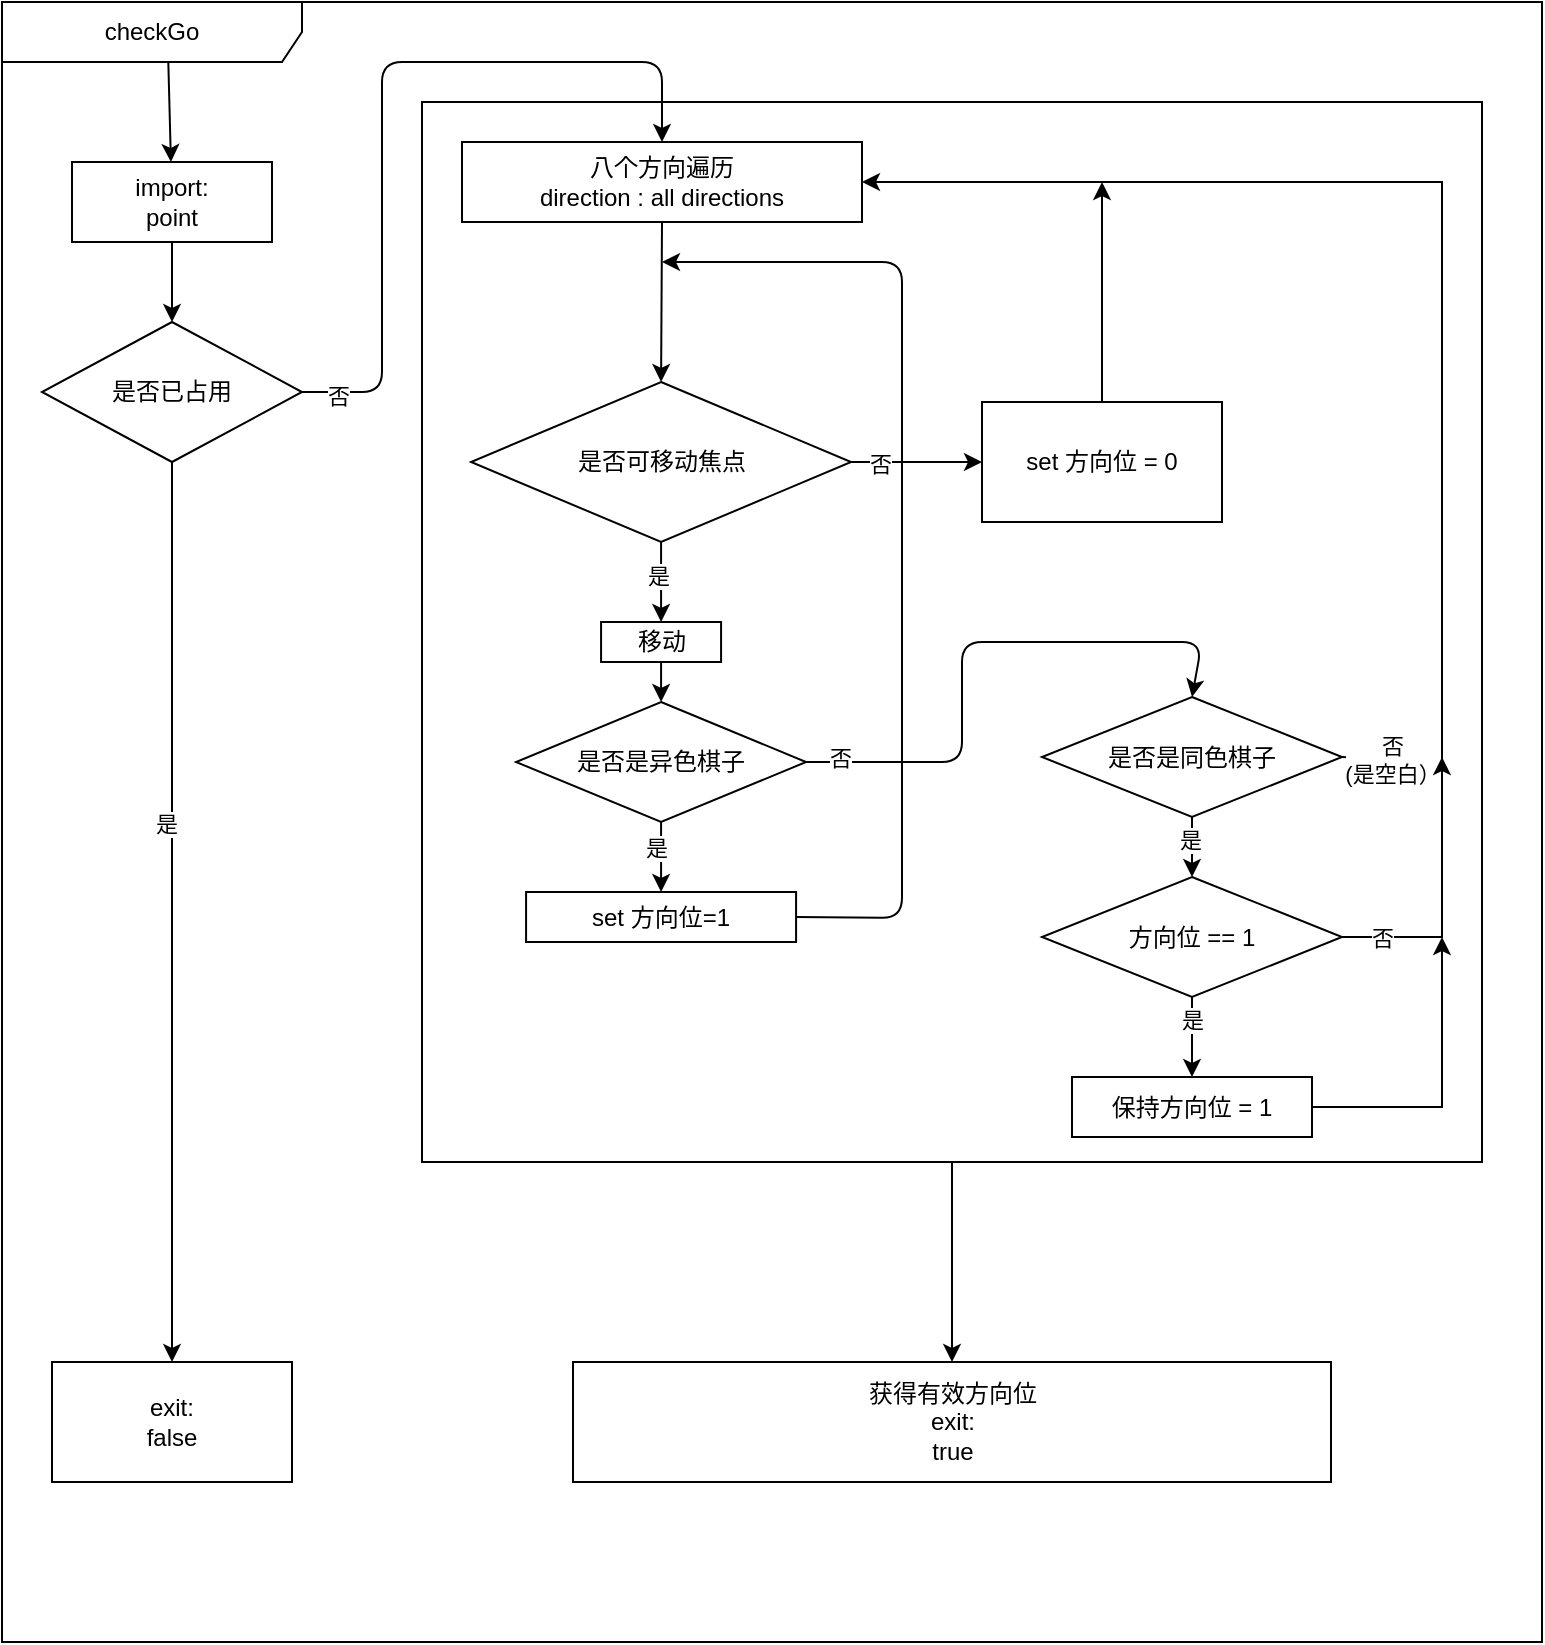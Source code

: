 <mxfile>
    <diagram id="RNv53SitTSAy8S8B-zxX" name="第 1 页">
        <mxGraphModel dx="1214" dy="837" grid="1" gridSize="10" guides="1" tooltips="1" connect="1" arrows="1" fold="1" page="1" pageScale="1" pageWidth="827" pageHeight="1169" background="#FFFFFF" math="0" shadow="0">
            <root>
                <mxCell id="0"/>
                <mxCell id="1" parent="0"/>
                <mxCell id="2" value="checkGo" style="shape=umlFrame;whiteSpace=wrap;html=1;pointerEvents=0;recursiveResize=0;container=1;collapsible=0;width=150;height=30;" vertex="1" parent="1">
                    <mxGeometry x="29" y="160" width="770" height="820" as="geometry"/>
                </mxCell>
                <mxCell id="61" style="edgeStyle=none;html=1;exitX=0.5;exitY=1;exitDx=0;exitDy=0;entryX=0.5;entryY=0;entryDx=0;entryDy=0;" edge="1" parent="2" source="58" target="59">
                    <mxGeometry relative="1" as="geometry"/>
                </mxCell>
                <mxCell id="58" value="" style="rounded=0;whiteSpace=wrap;html=1;glass=0;shadow=0;" vertex="1" parent="2">
                    <mxGeometry x="210" y="50" width="530" height="530" as="geometry"/>
                </mxCell>
                <mxCell id="4" value="import:&lt;div&gt;point&lt;/div&gt;" style="rounded=0;whiteSpace=wrap;html=1;" vertex="1" parent="2">
                    <mxGeometry x="35" y="80" width="100" height="40" as="geometry"/>
                </mxCell>
                <mxCell id="6" value="" style="endArrow=classic;html=1;exitX=0.108;exitY=0.037;exitDx=0;exitDy=0;exitPerimeter=0;" edge="1" parent="2" source="2" target="4">
                    <mxGeometry width="50" height="50" relative="1" as="geometry">
                        <mxPoint x="330" y="230" as="sourcePoint"/>
                        <mxPoint x="380" y="180" as="targetPoint"/>
                    </mxGeometry>
                </mxCell>
                <mxCell id="11" style="edgeStyle=none;html=1;exitX=0.5;exitY=1;exitDx=0;exitDy=0;" edge="1" parent="2" source="8" target="10">
                    <mxGeometry relative="1" as="geometry"/>
                </mxCell>
                <mxCell id="12" value="是" style="edgeLabel;html=1;align=center;verticalAlign=middle;resizable=0;points=[];" vertex="1" connectable="0" parent="11">
                    <mxGeometry x="-0.198" y="-3" relative="1" as="geometry">
                        <mxPoint as="offset"/>
                    </mxGeometry>
                </mxCell>
                <mxCell id="15" style="edgeStyle=none;html=1;exitX=1;exitY=0.5;exitDx=0;exitDy=0;entryX=0.5;entryY=0;entryDx=0;entryDy=0;" edge="1" parent="2" source="8" target="13">
                    <mxGeometry relative="1" as="geometry">
                        <Array as="points">
                            <mxPoint x="190" y="195"/>
                            <mxPoint x="190" y="30"/>
                            <mxPoint x="330" y="30"/>
                        </Array>
                    </mxGeometry>
                </mxCell>
                <mxCell id="17" value="否" style="edgeLabel;html=1;align=center;verticalAlign=middle;resizable=0;points=[];" vertex="1" connectable="0" parent="15">
                    <mxGeometry x="-0.906" y="-2" relative="1" as="geometry">
                        <mxPoint as="offset"/>
                    </mxGeometry>
                </mxCell>
                <mxCell id="8" value="是否已占用" style="rhombus;whiteSpace=wrap;html=1;" vertex="1" parent="2">
                    <mxGeometry x="20" y="160" width="130" height="70" as="geometry"/>
                </mxCell>
                <mxCell id="9" value="" style="endArrow=classic;html=1;exitX=0.5;exitY=1;exitDx=0;exitDy=0;entryX=0.5;entryY=0;entryDx=0;entryDy=0;" edge="1" parent="2" source="4" target="8">
                    <mxGeometry width="50" height="50" relative="1" as="geometry">
                        <mxPoint x="160" y="240" as="sourcePoint"/>
                        <mxPoint x="210" y="190" as="targetPoint"/>
                    </mxGeometry>
                </mxCell>
                <mxCell id="10" value="exit&lt;span style=&quot;background-color: transparent;&quot;&gt;:&lt;/span&gt;&lt;div&gt;&lt;div&gt;false&lt;/div&gt;&lt;/div&gt;" style="rounded=0;whiteSpace=wrap;html=1;" vertex="1" parent="2">
                    <mxGeometry x="25" y="680" width="120" height="60" as="geometry"/>
                </mxCell>
                <mxCell id="29" style="edgeStyle=none;html=1;exitX=0.5;exitY=1;exitDx=0;exitDy=0;entryX=0.5;entryY=0;entryDx=0;entryDy=0;" edge="1" parent="2" source="13" target="28">
                    <mxGeometry relative="1" as="geometry"/>
                </mxCell>
                <mxCell id="13" value="八个方向遍历&lt;div&gt;direction : all directions&lt;/div&gt;" style="rounded=0;whiteSpace=wrap;html=1;" vertex="1" parent="2">
                    <mxGeometry x="230" y="70" width="200" height="40" as="geometry"/>
                </mxCell>
                <mxCell id="25" style="edgeStyle=none;html=1;exitX=0.5;exitY=1;exitDx=0;exitDy=0;" edge="1" parent="2" source="18" target="24">
                    <mxGeometry relative="1" as="geometry"/>
                </mxCell>
                <mxCell id="27" value="是" style="edgeLabel;html=1;align=center;verticalAlign=middle;resizable=0;points=[];" vertex="1" connectable="0" parent="25">
                    <mxGeometry x="-0.269" y="-3" relative="1" as="geometry">
                        <mxPoint as="offset"/>
                    </mxGeometry>
                </mxCell>
                <mxCell id="40" style="edgeStyle=none;html=1;exitX=1;exitY=0.5;exitDx=0;exitDy=0;entryX=0.5;entryY=0;entryDx=0;entryDy=0;" edge="1" parent="2" source="18" target="35">
                    <mxGeometry relative="1" as="geometry">
                        <Array as="points">
                            <mxPoint x="480" y="380"/>
                            <mxPoint x="480" y="320"/>
                            <mxPoint x="600" y="320"/>
                        </Array>
                    </mxGeometry>
                </mxCell>
                <mxCell id="42" value="否" style="edgeLabel;html=1;align=center;verticalAlign=middle;resizable=0;points=[];" vertex="1" connectable="0" parent="40">
                    <mxGeometry x="-0.882" y="2" relative="1" as="geometry">
                        <mxPoint as="offset"/>
                    </mxGeometry>
                </mxCell>
                <mxCell id="18" value="是否是异色棋子" style="rhombus;whiteSpace=wrap;html=1;" vertex="1" parent="2">
                    <mxGeometry x="257.04" y="350" width="145" height="60" as="geometry"/>
                </mxCell>
                <mxCell id="41" style="edgeStyle=none;html=1;exitX=1;exitY=0.5;exitDx=0;exitDy=0;" edge="1" parent="2" source="24">
                    <mxGeometry relative="1" as="geometry">
                        <mxPoint x="330" y="130" as="targetPoint"/>
                        <Array as="points">
                            <mxPoint x="450" y="458"/>
                            <mxPoint x="450" y="130"/>
                        </Array>
                    </mxGeometry>
                </mxCell>
                <mxCell id="24" value="set 方向位=1" style="rounded=0;whiteSpace=wrap;html=1;" vertex="1" parent="2">
                    <mxGeometry x="262.04" y="445" width="135" height="25" as="geometry"/>
                </mxCell>
                <mxCell id="56" style="edgeStyle=none;html=1;exitX=1;exitY=0.5;exitDx=0;exitDy=0;entryX=0;entryY=0.5;entryDx=0;entryDy=0;" edge="1" parent="2" source="28" target="55">
                    <mxGeometry relative="1" as="geometry"/>
                </mxCell>
                <mxCell id="62" value="否" style="edgeLabel;html=1;align=center;verticalAlign=middle;resizable=0;points=[];" vertex="1" connectable="0" parent="56">
                    <mxGeometry x="-0.576" y="-1" relative="1" as="geometry">
                        <mxPoint as="offset"/>
                    </mxGeometry>
                </mxCell>
                <mxCell id="28" value="是否可移动焦点" style="rhombus;whiteSpace=wrap;html=1;" vertex="1" parent="2">
                    <mxGeometry x="234.54" y="190" width="190" height="80" as="geometry"/>
                </mxCell>
                <mxCell id="30" style="edgeStyle=none;html=1;exitX=0.5;exitY=1;exitDx=0;exitDy=0;" edge="1" parent="2" source="28" target="32">
                    <mxGeometry relative="1" as="geometry"/>
                </mxCell>
                <mxCell id="31" value="是" style="edgeLabel;html=1;align=center;verticalAlign=middle;resizable=0;points=[];" vertex="1" connectable="0" parent="30">
                    <mxGeometry x="-0.159" y="-2" relative="1" as="geometry">
                        <mxPoint as="offset"/>
                    </mxGeometry>
                </mxCell>
                <mxCell id="34" style="edgeStyle=none;html=1;exitX=0.5;exitY=1;exitDx=0;exitDy=0;entryX=0.5;entryY=0;entryDx=0;entryDy=0;" edge="1" parent="2" source="32" target="18">
                    <mxGeometry relative="1" as="geometry"/>
                </mxCell>
                <mxCell id="32" value="移动" style="rounded=0;whiteSpace=wrap;html=1;" vertex="1" parent="2">
                    <mxGeometry x="299.54" y="310" width="60" height="20" as="geometry"/>
                </mxCell>
                <mxCell id="43" style="edgeStyle=none;html=1;exitX=1;exitY=0.5;exitDx=0;exitDy=0;entryX=1;entryY=0.5;entryDx=0;entryDy=0;rounded=0;curved=0;" edge="1" parent="2" source="35" target="13">
                    <mxGeometry relative="1" as="geometry">
                        <Array as="points">
                            <mxPoint x="720" y="380"/>
                            <mxPoint x="720" y="90"/>
                        </Array>
                    </mxGeometry>
                </mxCell>
                <mxCell id="44" value="否&lt;div&gt;(是空白）&lt;/div&gt;" style="edgeLabel;html=1;align=center;verticalAlign=middle;resizable=0;points=[];" vertex="1" connectable="0" parent="43">
                    <mxGeometry x="-0.932" relative="1" as="geometry">
                        <mxPoint x="3" as="offset"/>
                    </mxGeometry>
                </mxCell>
                <mxCell id="46" style="edgeStyle=none;html=1;exitX=0.5;exitY=1;exitDx=0;exitDy=0;entryX=0.5;entryY=0;entryDx=0;entryDy=0;" edge="1" parent="2" source="35" target="45">
                    <mxGeometry relative="1" as="geometry"/>
                </mxCell>
                <mxCell id="47" value="是" style="edgeLabel;html=1;align=center;verticalAlign=middle;resizable=0;points=[];" vertex="1" connectable="0" parent="46">
                    <mxGeometry x="-0.247" y="-1" relative="1" as="geometry">
                        <mxPoint as="offset"/>
                    </mxGeometry>
                </mxCell>
                <mxCell id="35" value="是否是同色棋子" style="rhombus;whiteSpace=wrap;html=1;" vertex="1" parent="2">
                    <mxGeometry x="520" y="347.5" width="150" height="60" as="geometry"/>
                </mxCell>
                <mxCell id="48" style="edgeStyle=none;html=1;exitX=1;exitY=0.5;exitDx=0;exitDy=0;rounded=0;curved=0;" edge="1" parent="2" source="45">
                    <mxGeometry relative="1" as="geometry">
                        <mxPoint x="720" y="377.5" as="targetPoint"/>
                        <Array as="points">
                            <mxPoint x="720" y="467.5"/>
                        </Array>
                    </mxGeometry>
                </mxCell>
                <mxCell id="49" value="否" style="edgeLabel;html=1;align=center;verticalAlign=middle;resizable=0;points=[];" vertex="1" connectable="0" parent="48">
                    <mxGeometry x="-0.727" y="-1" relative="1" as="geometry">
                        <mxPoint x="1" y="-1" as="offset"/>
                    </mxGeometry>
                </mxCell>
                <mxCell id="52" style="edgeStyle=none;html=1;exitX=0.5;exitY=1;exitDx=0;exitDy=0;entryX=0.5;entryY=0;entryDx=0;entryDy=0;" edge="1" parent="2" source="45" target="50">
                    <mxGeometry relative="1" as="geometry"/>
                </mxCell>
                <mxCell id="54" value="是" style="edgeLabel;html=1;align=center;verticalAlign=middle;resizable=0;points=[];" vertex="1" connectable="0" parent="52">
                    <mxGeometry x="-0.45" relative="1" as="geometry">
                        <mxPoint as="offset"/>
                    </mxGeometry>
                </mxCell>
                <mxCell id="45" value="方向位 == 1" style="rhombus;whiteSpace=wrap;html=1;" vertex="1" parent="2">
                    <mxGeometry x="520" y="437.5" width="150" height="60" as="geometry"/>
                </mxCell>
                <mxCell id="53" style="edgeStyle=none;html=1;exitX=1;exitY=0.5;exitDx=0;exitDy=0;rounded=0;curved=0;" edge="1" parent="2" source="50">
                    <mxGeometry relative="1" as="geometry">
                        <mxPoint x="720" y="467.5" as="targetPoint"/>
                        <Array as="points">
                            <mxPoint x="720" y="552.5"/>
                        </Array>
                    </mxGeometry>
                </mxCell>
                <mxCell id="50" value="保持方向位 = 1" style="rounded=0;whiteSpace=wrap;html=1;" vertex="1" parent="2">
                    <mxGeometry x="535" y="537.5" width="120" height="30" as="geometry"/>
                </mxCell>
                <mxCell id="57" style="edgeStyle=none;html=1;exitX=0.5;exitY=0;exitDx=0;exitDy=0;" edge="1" parent="2" source="55">
                    <mxGeometry relative="1" as="geometry">
                        <mxPoint x="550" y="90" as="targetPoint"/>
                    </mxGeometry>
                </mxCell>
                <mxCell id="55" value="set 方向位 = 0" style="rounded=0;whiteSpace=wrap;html=1;" vertex="1" parent="2">
                    <mxGeometry x="490" y="200" width="120" height="60" as="geometry"/>
                </mxCell>
                <mxCell id="59" value="获得有效方向位 &lt;br&gt;exit:&lt;div&gt;true&lt;/div&gt;" style="rounded=0;whiteSpace=wrap;html=1;" vertex="1" parent="2">
                    <mxGeometry x="285.5" y="680" width="379" height="60" as="geometry"/>
                </mxCell>
            </root>
        </mxGraphModel>
    </diagram>
</mxfile>